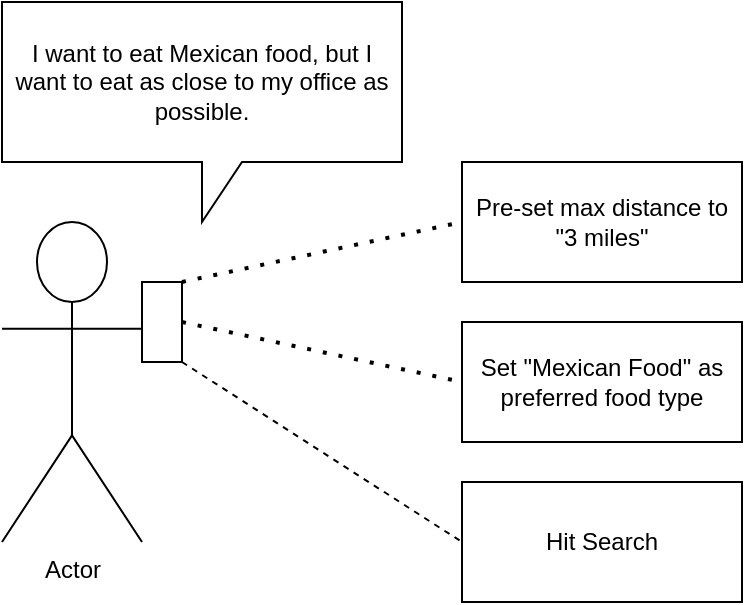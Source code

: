 <mxfile version="13.7.5" type="github">
  <diagram id="-K85PkvrWkYqbW4fEmk9" name="Page-1">
    <mxGraphModel dx="574" dy="492" grid="1" gridSize="10" guides="1" tooltips="1" connect="1" arrows="1" fold="1" page="1" pageScale="1" pageWidth="850" pageHeight="1100" math="0" shadow="0">
      <root>
        <mxCell id="0" />
        <mxCell id="1" parent="0" />
        <mxCell id="Ga7t-dFnKdL9NbBifjGf-1" value="Actor" style="shape=umlActor;verticalLabelPosition=bottom;verticalAlign=top;html=1;outlineConnect=0;" parent="1" vertex="1">
          <mxGeometry x="130" y="280" width="70" height="160" as="geometry" />
        </mxCell>
        <mxCell id="Ga7t-dFnKdL9NbBifjGf-4" value="I want to eat Mexican food, but I want to eat as close to my office as possible." style="shape=callout;whiteSpace=wrap;html=1;perimeter=calloutPerimeter;fontFamily=Helvetica;" parent="1" vertex="1">
          <mxGeometry x="130" y="170" width="200" height="110" as="geometry" />
        </mxCell>
        <mxCell id="Ga7t-dFnKdL9NbBifjGf-5" value="" style="rounded=0;whiteSpace=wrap;html=1;fontFamily=Helvetica;" parent="1" vertex="1">
          <mxGeometry x="200" y="310" width="20" height="40" as="geometry" />
        </mxCell>
        <mxCell id="Ga7t-dFnKdL9NbBifjGf-6" value="Pre-set max distance to &quot;3 miles&quot;" style="rounded=0;whiteSpace=wrap;html=1;fontFamily=Helvetica;" parent="1" vertex="1">
          <mxGeometry x="360" y="250" width="140" height="60" as="geometry" />
        </mxCell>
        <mxCell id="Ga7t-dFnKdL9NbBifjGf-7" value="&lt;span&gt;Set &quot;Mexican Food&quot; as preferred food type&lt;/span&gt;" style="rounded=0;whiteSpace=wrap;html=1;fontFamily=Helvetica;" parent="1" vertex="1">
          <mxGeometry x="360" y="330" width="140" height="60" as="geometry" />
        </mxCell>
        <mxCell id="Ga7t-dFnKdL9NbBifjGf-8" value="Hit Search" style="rounded=0;whiteSpace=wrap;html=1;fontFamily=Helvetica;" parent="1" vertex="1">
          <mxGeometry x="360" y="410" width="140" height="60" as="geometry" />
        </mxCell>
        <mxCell id="Ga7t-dFnKdL9NbBifjGf-9" value="" style="endArrow=none;dashed=1;html=1;fontFamily=Helvetica;exitX=1;exitY=1;exitDx=0;exitDy=0;entryX=0;entryY=0.5;entryDx=0;entryDy=0;" parent="1" source="Ga7t-dFnKdL9NbBifjGf-5" target="Ga7t-dFnKdL9NbBifjGf-8" edge="1">
          <mxGeometry width="50" height="50" relative="1" as="geometry">
            <mxPoint x="340" y="430" as="sourcePoint" />
            <mxPoint x="390" y="380" as="targetPoint" />
          </mxGeometry>
        </mxCell>
        <mxCell id="Ga7t-dFnKdL9NbBifjGf-10" value="" style="endArrow=none;dashed=1;html=1;dashPattern=1 3;strokeWidth=2;fontFamily=Helvetica;exitX=1;exitY=0.5;exitDx=0;exitDy=0;entryX=0;entryY=0.5;entryDx=0;entryDy=0;" parent="1" source="Ga7t-dFnKdL9NbBifjGf-5" target="Ga7t-dFnKdL9NbBifjGf-7" edge="1">
          <mxGeometry width="50" height="50" relative="1" as="geometry">
            <mxPoint x="220" y="370" as="sourcePoint" />
            <mxPoint x="270" y="320" as="targetPoint" />
          </mxGeometry>
        </mxCell>
        <mxCell id="Ga7t-dFnKdL9NbBifjGf-11" value="" style="endArrow=none;dashed=1;html=1;dashPattern=1 3;strokeWidth=2;fontFamily=Helvetica;exitX=1;exitY=0;exitDx=0;exitDy=0;entryX=0;entryY=0.5;entryDx=0;entryDy=0;" parent="1" source="Ga7t-dFnKdL9NbBifjGf-5" target="Ga7t-dFnKdL9NbBifjGf-6" edge="1">
          <mxGeometry width="50" height="50" relative="1" as="geometry">
            <mxPoint x="250" y="320" as="sourcePoint" />
            <mxPoint x="300" y="270" as="targetPoint" />
          </mxGeometry>
        </mxCell>
      </root>
    </mxGraphModel>
  </diagram>
</mxfile>
